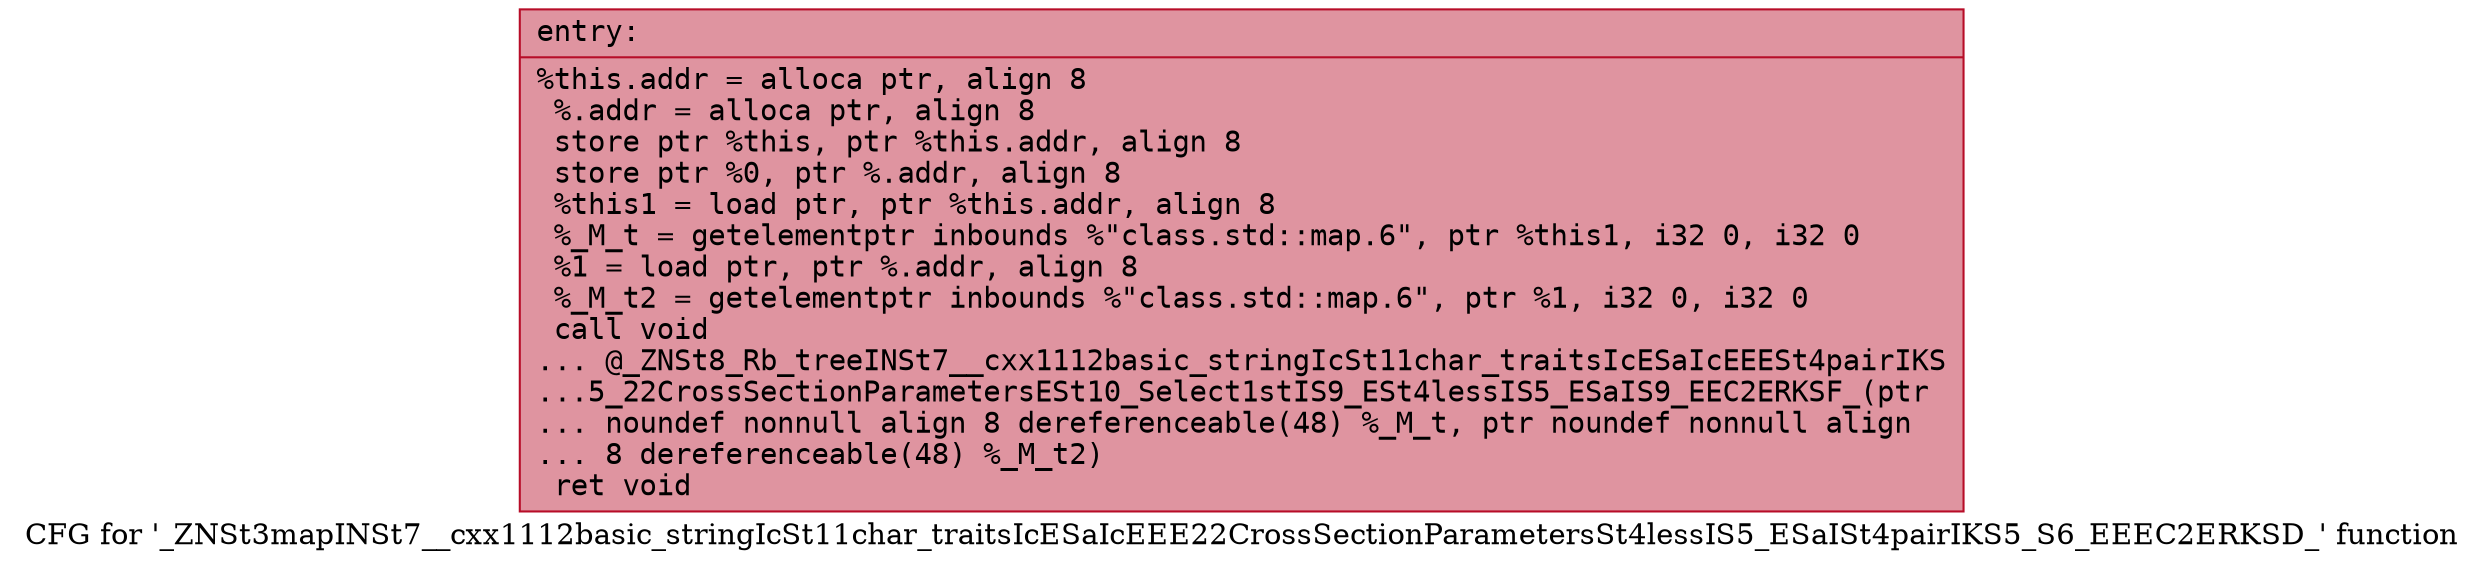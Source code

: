 digraph "CFG for '_ZNSt3mapINSt7__cxx1112basic_stringIcSt11char_traitsIcESaIcEEE22CrossSectionParametersSt4lessIS5_ESaISt4pairIKS5_S6_EEEC2ERKSD_' function" {
	label="CFG for '_ZNSt3mapINSt7__cxx1112basic_stringIcSt11char_traitsIcESaIcEEE22CrossSectionParametersSt4lessIS5_ESaISt4pairIKS5_S6_EEEC2ERKSD_' function";

	Node0x564271991930 [shape=record,color="#b70d28ff", style=filled, fillcolor="#b70d2870" fontname="Courier",label="{entry:\l|  %this.addr = alloca ptr, align 8\l  %.addr = alloca ptr, align 8\l  store ptr %this, ptr %this.addr, align 8\l  store ptr %0, ptr %.addr, align 8\l  %this1 = load ptr, ptr %this.addr, align 8\l  %_M_t = getelementptr inbounds %\"class.std::map.6\", ptr %this1, i32 0, i32 0\l  %1 = load ptr, ptr %.addr, align 8\l  %_M_t2 = getelementptr inbounds %\"class.std::map.6\", ptr %1, i32 0, i32 0\l  call void\l... @_ZNSt8_Rb_treeINSt7__cxx1112basic_stringIcSt11char_traitsIcESaIcEEESt4pairIKS\l...5_22CrossSectionParametersESt10_Select1stIS9_ESt4lessIS5_ESaIS9_EEC2ERKSF_(ptr\l... noundef nonnull align 8 dereferenceable(48) %_M_t, ptr noundef nonnull align\l... 8 dereferenceable(48) %_M_t2)\l  ret void\l}"];
}
